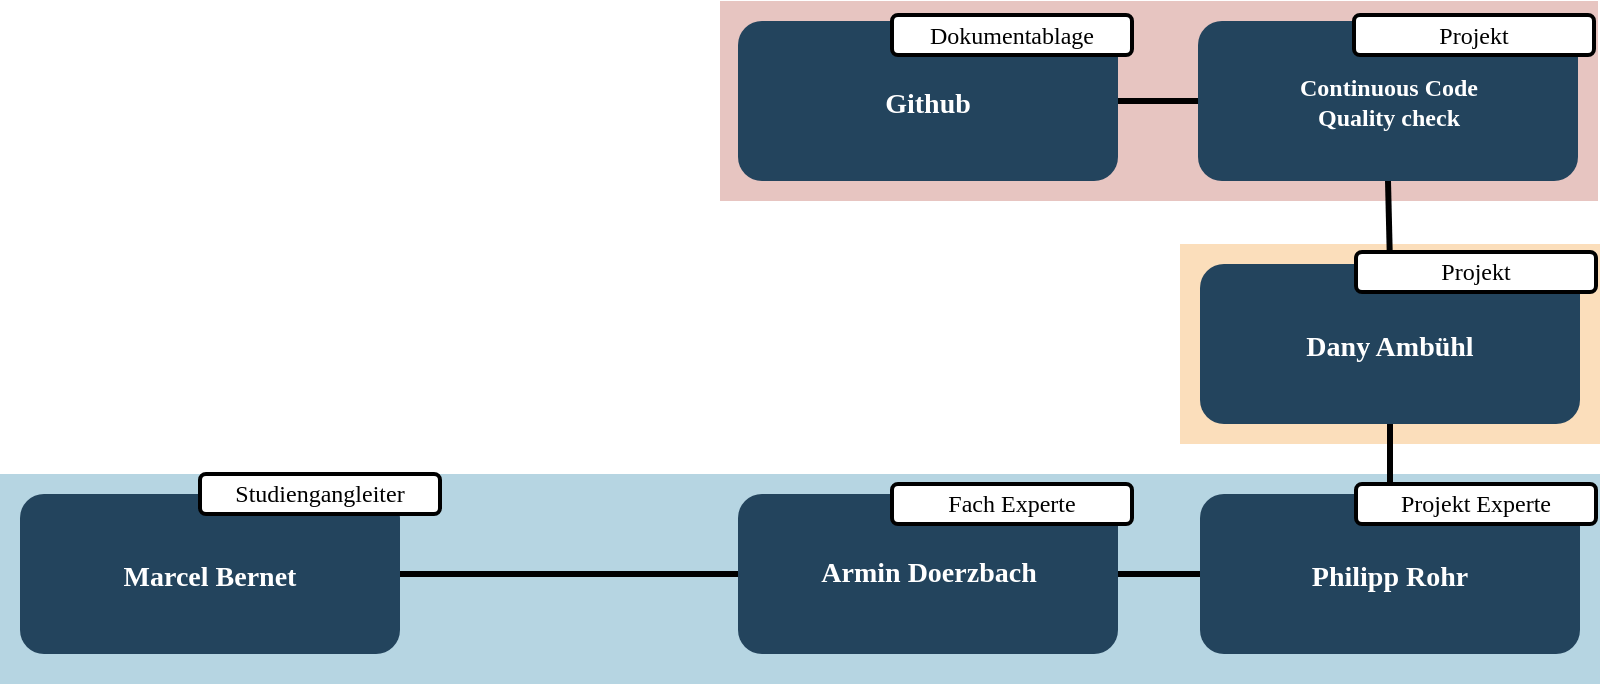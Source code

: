 <mxfile version="20.7.4" type="device"><diagram name="Page-1" id="2c0d36ab-eaac-3732-788b-9136903baeff"><mxGraphModel dx="1418" dy="940" grid="1" gridSize="10" guides="1" tooltips="1" connect="1" arrows="1" fold="1" page="1" pageScale="1.5" pageWidth="1169" pageHeight="827" background="none" math="0" shadow="0"><root><mxCell id="0"/><mxCell id="1" parent="0"/><mxCell id="123" value="" style="fillColor=#AE4132;strokeColor=none;opacity=30;" parent="1" vertex="1"><mxGeometry x="520" y="178.5" width="439" height="100" as="geometry"/></mxCell><mxCell id="122" value="" style="fillColor=#10739E;strokeColor=none;opacity=30;" parent="1" vertex="1"><mxGeometry x="160" y="415" width="800" height="105" as="geometry"/></mxCell><mxCell id="120" value="" style="fillColor=#F2931E;strokeColor=none;opacity=30;" parent="1" vertex="1"><mxGeometry x="750" y="300" width="210" height="100" as="geometry"/></mxCell><mxCell id="2" value="Continuous Code &lt;br&gt;Quality check" style="rounded=1;fillColor=#23445D;gradientColor=none;strokeColor=none;fontColor=#FFFFFF;fontStyle=1;fontFamily=Tahoma;fontSize=12;html=1;" parent="1" vertex="1"><mxGeometry x="759" y="188.5" width="190" height="80" as="geometry"/></mxCell><mxCell id="4" value="Armin Doerzbach" style="rounded=1;fillColor=#23445D;gradientColor=none;strokeColor=none;fontColor=#FFFFFF;fontStyle=1;fontFamily=Tahoma;fontSize=14;html=1;" parent="1" vertex="1"><mxGeometry x="529.0" y="425" width="190" height="80" as="geometry"/></mxCell><mxCell id="10" value="Philipp Rohr" style="rounded=1;fillColor=#23445D;gradientColor=none;strokeColor=none;fontColor=#FFFFFF;fontStyle=1;fontFamily=Tahoma;fontSize=14" parent="1" vertex="1"><mxGeometry x="760" y="425" width="190" height="80" as="geometry"/></mxCell><mxCell id="12" value="Dany Ambühl" style="rounded=1;fillColor=#23445D;gradientColor=none;strokeColor=none;fontColor=#FFFFFF;fontStyle=1;fontFamily=Tahoma;fontSize=14" parent="1" vertex="1"><mxGeometry x="760.0" y="310" width="190" height="80" as="geometry"/></mxCell><mxCell id="9tRRL9XbMgnSDc0lEwPz-123" value="Github" style="rounded=1;fillColor=#23445D;gradientColor=none;strokeColor=none;fontColor=#FFFFFF;fontStyle=1;fontFamily=Tahoma;fontSize=14" parent="1" vertex="1"><mxGeometry x="529" y="188.5" width="190" height="80" as="geometry"/></mxCell><mxCell id="9tRRL9XbMgnSDc0lEwPz-125" value="Marcel Bernet" style="rounded=1;fillColor=#23445D;gradientColor=none;strokeColor=none;fontColor=#FFFFFF;fontStyle=1;fontFamily=Tahoma;fontSize=14" parent="1" vertex="1"><mxGeometry x="170.0" y="425" width="190" height="80" as="geometry"/></mxCell><mxCell id="9tRRL9XbMgnSDc0lEwPz-126" value="" style="endArrow=none;html=1;rounded=0;entryX=0.5;entryY=1;entryDx=0;entryDy=0;exitX=0.5;exitY=0;exitDx=0;exitDy=0;strokeWidth=3;" parent="1" source="12" target="2" edge="1"><mxGeometry width="50" height="50" relative="1" as="geometry"><mxPoint x="520" y="340" as="sourcePoint"/><mxPoint x="570" y="290" as="targetPoint"/></mxGeometry></mxCell><mxCell id="9tRRL9XbMgnSDc0lEwPz-128" value="" style="endArrow=none;html=1;rounded=0;entryX=0.5;entryY=1;entryDx=0;entryDy=0;strokeWidth=3;" parent="1" source="10" target="12" edge="1"><mxGeometry width="50" height="50" relative="1" as="geometry"><mxPoint x="865" y="320" as="sourcePoint"/><mxPoint x="864" y="278.5" as="targetPoint"/></mxGeometry></mxCell><mxCell id="9tRRL9XbMgnSDc0lEwPz-129" value="" style="endArrow=none;html=1;rounded=0;entryX=1;entryY=0.5;entryDx=0;entryDy=0;strokeWidth=3;exitX=0;exitY=0.5;exitDx=0;exitDy=0;" parent="1" source="10" target="4" edge="1"><mxGeometry width="50" height="50" relative="1" as="geometry"><mxPoint x="865" y="435" as="sourcePoint"/><mxPoint x="865" y="400" as="targetPoint"/></mxGeometry></mxCell><mxCell id="9tRRL9XbMgnSDc0lEwPz-131" value="" style="endArrow=none;html=1;rounded=0;entryX=0;entryY=0.5;entryDx=0;entryDy=0;strokeWidth=3;" parent="1" source="9tRRL9XbMgnSDc0lEwPz-123" target="2" edge="1"><mxGeometry width="50" height="50" relative="1" as="geometry"><mxPoint x="865" y="320" as="sourcePoint"/><mxPoint x="864" y="278.5" as="targetPoint"/></mxGeometry></mxCell><mxCell id="9tRRL9XbMgnSDc0lEwPz-133" value="&lt;font face=&quot;Tahoma&quot;&gt;Projekt&lt;/font&gt;" style="rounded=1;whiteSpace=wrap;html=1;strokeWidth=2;" parent="1" vertex="1"><mxGeometry x="837" y="185.5" width="120" height="20" as="geometry"/></mxCell><mxCell id="9tRRL9XbMgnSDc0lEwPz-135" value="&lt;font face=&quot;Tahoma&quot;&gt;Dokumentablage&lt;/font&gt;" style="rounded=1;whiteSpace=wrap;html=1;strokeWidth=2;" parent="1" vertex="1"><mxGeometry x="606" y="185.5" width="120" height="20" as="geometry"/></mxCell><mxCell id="9tRRL9XbMgnSDc0lEwPz-136" value="&lt;font face=&quot;Tahoma&quot;&gt;Projekt&lt;/font&gt;" style="rounded=1;whiteSpace=wrap;html=1;strokeWidth=2;" parent="1" vertex="1"><mxGeometry x="838" y="304" width="120" height="20" as="geometry"/></mxCell><mxCell id="9tRRL9XbMgnSDc0lEwPz-137" value="&lt;font face=&quot;Tahoma&quot;&gt;Projekt Experte&lt;/font&gt;" style="rounded=1;whiteSpace=wrap;html=1;strokeWidth=2;" parent="1" vertex="1"><mxGeometry x="838" y="420" width="120" height="20" as="geometry"/></mxCell><mxCell id="9tRRL9XbMgnSDc0lEwPz-138" value="&lt;font face=&quot;Tahoma&quot;&gt;Fach Experte&lt;/font&gt;" style="rounded=1;whiteSpace=wrap;html=1;strokeWidth=2;" parent="1" vertex="1"><mxGeometry x="606" y="420" width="120" height="20" as="geometry"/></mxCell><mxCell id="9tRRL9XbMgnSDc0lEwPz-139" value="&lt;font face=&quot;Tahoma&quot;&gt;Studiengangleiter&lt;/font&gt;" style="rounded=1;whiteSpace=wrap;html=1;strokeWidth=2;" parent="1" vertex="1"><mxGeometry x="260" y="415" width="120" height="20" as="geometry"/></mxCell><mxCell id="RJaSkYcVZq8cqbvPHvEk-125" value="" style="endArrow=none;html=1;rounded=0;entryX=1;entryY=0.5;entryDx=0;entryDy=0;strokeWidth=3;exitX=0;exitY=0.5;exitDx=0;exitDy=0;startArrow=none;" parent="1" source="4" target="9tRRL9XbMgnSDc0lEwPz-125" edge="1"><mxGeometry width="50" height="50" relative="1" as="geometry"><mxPoint x="539.0" y="565" as="sourcePoint"/><mxPoint x="370.0" y="475" as="targetPoint"/></mxGeometry></mxCell></root></mxGraphModel></diagram></mxfile>